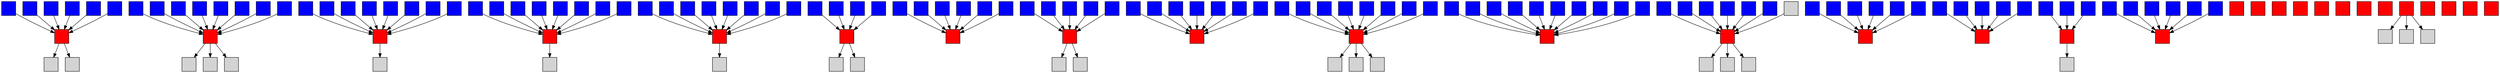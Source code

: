 digraph G {
node[label="",shape=square,style=filled]
"RAM0AF2wYX" [fillcolor=blue,URL="http://purl.org/np/RAM0AF2wYX0vr9wXf1svfJRL0_PhceAnWVb6VVTXunA7U"]
"RAQTRlVBNl" [fillcolor=blue,URL="http://purl.org/np/RAQTRlVBNlJZj7PvwVwpt3HBq56n30DbcIWJZeogGEJvs"]
"RAZdY-Wdpm" [fillcolor=blue,URL="http://purl.org/np/RAZdY-WdpmVRAUyjgdEGhFDG2mD-j8xg1I27hNIQGkltw"]
"RA9jFuc0wO" [fillcolor=blue,URL="http://purl.org/np/RA9jFuc0wOvjd8Tis5w09VDMnwWwGQaUoqqDV2665acHI"]
"RAZILddOsb" [fillcolor=blue,URL="http://purl.org/np/RAZILddOsbnRuIyfpgRsEPSBdwJB6VVZexDnSK5OGfWiY"]
"RAS-uQZear" [fillcolor=blue,URL="http://purl.org/np/RAS-uQZear9RltSQHw4wUJN-Rspq0VrnSD616wvEg2Hfg"]
"RAv2_GJH4P" [fillcolor=blue,URL="http://purl.org/np/RAv2_GJH4PbaapFo6skynYinV9FFOEB9kPGw47HxC6IzI"]
"RAs-odsHvz" [fillcolor=blue,URL="http://purl.org/np/RAs-odsHvz6AqhLYAMELeRXsxbMiKb8f8NzMbxPyDba-Q"]
"RAVOvkxhwJ" [fillcolor=blue,URL="http://purl.org/np/RAVOvkxhwJyssN0QGAwwEkDLhJSyftqp9U-pp4aCHWIl8"]
"RA3bgMLuZr" [fillcolor=blue,URL="http://purl.org/np/RA3bgMLuZraOIlR0MkZATsU_eFtfym5V3kPkGqzXrWykg"]
"RAcOHD6Srp" [fillcolor=blue,URL="http://purl.org/np/RAcOHD6Srpn9Fm0pR0OeprCklZYJj4THRcOcHT3Wj0oEE"]
"RA3d1wNhyQ" [fillcolor=blue,URL="http://purl.org/np/RA3d1wNhyQRILFaCc4WVBXd12ne3pJ-a9NHSGDWiScLJk"]
"RAE1u4Tgwx" [fillcolor=blue,URL="http://purl.org/np/RAE1u4Tgwx0z1kDe1Mcsdn6KRLnomKlqRZFRrTaX-HBcM"]
"RAfnoWhgpC" [fillcolor=blue,URL="http://purl.org/np/RAfnoWhgpCJFcgNOTQ0QE0cTGdIUPZmsvJfNNAQl9asxw"]
"RArrv081fT" [fillcolor=blue,URL="http://purl.org/np/RArrv081fT5rlRJhL6a-Ncimgzlp06badGVDj7kMQOZOE"]
"RA7e61cJDt" [fillcolor=blue,URL="http://purl.org/np/RA7e61cJDtKZCRpIrygSht_h8hp7kte2CdM1OtMiQzyBc"]
"RATnFOH121" [fillcolor=blue,URL="http://purl.org/np/RATnFOH121UVN_q4-PYwL98l_XRFhUb0PGb_hiSGnRD3A"]
"RAU_qtmakL" [fillcolor=blue,URL="http://purl.org/np/RAU_qtmakLsaxm2FkyTFgwP2bDHHBGZk9GBDeT0JAfGm8"]
"RAuw7Fo-S5" [fillcolor=blue,URL="http://purl.org/np/RAuw7Fo-S515A2z48B0fxQBxerj6EQCn5qFLKGQgkZpf0"]
"RA-PZUIhvh" [fillcolor=blue,URL="http://purl.org/np/RA-PZUIhvhl__00ef62icnjpY_LPYPOIssulmbR31c4i8"]
"RARduGmw6u" [fillcolor=blue,URL="http://purl.org/np/RARduGmw6u6XKRLA5nJyNp-B1GsIcgJAqW0GW5TkwLiMs"]
"RAi3F4Zuw8" [fillcolor=blue,URL="http://purl.org/np/RAi3F4Zuw82UXdKRaGgjoBWujM1kfHxMVVJFkem1pFHhw"]
"RAkh8i194_" [fillcolor=blue,URL="http://purl.org/np/RAkh8i194_QadxVVIVMWMzfOyXz9D_3gKiUR4mxn-mM8I"]
"RAiVA25Dj5" [fillcolor=blue,URL="http://purl.org/np/RAiVA25Dj5oyJtyGmVIpLd57TeDJcy6kz5Q7P_WbuMOBI"]
"RApSKKPqmR" [fillcolor=blue,URL="http://purl.org/np/RApSKKPqmRuMaLZBWtWN9X-xqWxieDg2VmWq1HySMnD-k"]
"RARu0NIs9z" [fillcolor=blue,URL="http://purl.org/np/RARu0NIs9zVJw6hm-IF2X-FT84wOEvpgLxnfCeBi94s1s"]
"RAlfwCE-sc" [fillcolor=blue,URL="http://purl.org/np/RAlfwCE-scqpM-dRmws8nlsgueZLmaq__NIzVW5Rui71M"]
"RAorOLuZlf" [fillcolor=blue,URL="http://purl.org/np/RAorOLuZlfyIYI0GypT2_X-Z7Ern_E-P5YieLFu-xSB1s"]
"RAYaSkoABa" [fillcolor=blue,URL="http://purl.org/np/RAYaSkoABaiCEOFIF5NuxtfOtgQGv9YEXc1lhy9ZiVgjE"]
"RAcEWBk7k2" [fillcolor=blue,URL="http://purl.org/np/RAcEWBk7k2IuF_3CHY_EMWEkGQxA4iKb8pLxFN-cyWoC4"]
"RAXC23M6Pu" [fillcolor=blue,URL="http://purl.org/np/RAXC23M6PuzqJyPyI1PxD1kMbAO1hZuhcJ4UojR33sDmQ"]
"RAryFiNK2x" [fillcolor=blue,URL="http://purl.org/np/RAryFiNK2xO4qdxH4NEz0CVbj0poeY_Vn5NBwHhrKdIOk"]
"RAIBpY3_Ob" [fillcolor=blue,URL="http://purl.org/np/RAIBpY3_Ob-fGnTo23yCCu86P1KZzPNdqrime6sEHsUPU"]
"RA4ecYBb3W" [fillcolor=blue,URL="http://purl.org/np/RA4ecYBb3WaYOd-9zB3ZsSSYAR9AvoeN6VC9HfIQfrprs"]
"RA_piT7JTF" [fillcolor=blue,URL="http://purl.org/np/RA_piT7JTF1kFBGqZnYKVswtQamhCy8Edj4eiA0Zatvv0"]
"RA0Ak_exio" [fillcolor=blue,URL="http://purl.org/np/RA0Ak_exioAtnRt7pfhc3qUE7CwgEdHMt89Frp7LWxdb4"]
"RAXdkg1ssT" [fillcolor=blue,URL="http://purl.org/np/RAXdkg1ssTlRWvf-JaVLmxWC_REcW2KkRljhu_9PEBxLM"]
"RA0LO7yFU6" [fillcolor=blue,URL="http://purl.org/np/RA0LO7yFU6d4M6FEzjw-r0Gyuu92B8giyMMKDP-qbvE1c"]
"RAio--7IbP" [fillcolor=blue,URL="http://purl.org/np/RAio--7IbPa3_ZSG3GspUsXeWP2ZwMIzy4Kzos0yZ7NIw"]
"RAR3HGoKQM" [fillcolor=blue,URL="http://purl.org/np/RAR3HGoKQM__H3hMyXc-2uHUTHcSoWFmicAu5BynhZRLY"]
"RAmXsR4TSI" [fillcolor=blue,URL="http://purl.org/np/RAmXsR4TSIJBif6OFLvCSe_3fbtgp79AeI_3adbcyiPPM"]
"RAEo0vVJDl" [fillcolor=blue,URL="http://purl.org/np/RAEo0vVJDl36yjtiPu-Ndyqn-sDaY_NUy5Aax1qinamvQ"]
"RAGfzz5T3p" [fillcolor=blue,URL="http://purl.org/np/RAGfzz5T3p5LQP9rTIpfIjBjsOX6BTL1jl5015NRc_oRE"]
"RAXqhZNkCt" [fillcolor=blue,URL="http://purl.org/np/RAXqhZNkCtSHKHmtwk_PobxwQBCQiEkiCz5X8KVvpsZos"]
"RAXViOb_BV" [fillcolor=blue,URL="http://purl.org/np/RAXViOb_BV-sic87FPqPMaDRhCoy7ewM-7rheZyM79Uz0"]
"RA38HSbTw9" [fillcolor=blue,URL="http://purl.org/np/RA38HSbTw9IinK2q_4lp3aDhh-Jw7fASYLE-Vq3NrD--0"]
"RAopcyinEZ" [fillcolor=blue,URL="http://purl.org/np/RAopcyinEZK-YeTDygVClnLSOcEa-ui-PLtoZToQetNa8"]
"RAug-T7pRS" [fillcolor=blue,URL="http://purl.org/np/RAug-T7pRS3r66x8RLCgglvLWTUPEZU6eELmKijHnoMYM"]
"RAQh4gyQCc" [fillcolor=blue,URL="http://purl.org/np/RAQh4gyQCcdD59fUytOc5kOtq7uoEER0ihJBcxKsheZHM"]
"RALWxVELKu" [fillcolor=blue,URL="http://purl.org/np/RALWxVELKuqrkcO9ud2eXr0E2-ot5bl-0NpOIQi1ktrgI"]
"RAm04lBKr6" [fillcolor=blue,URL="http://purl.org/np/RAm04lBKr6LoOoqyfBw89BEyIZBGrdeLYSU-l1mDdh6wM"]
"RAlbgqbDxG" [fillcolor=blue,URL="http://purl.org/np/RAlbgqbDxGI7DcECkLtvCoYCl0oC7JSjIM3Qmo6xsxU-U"]
"RAx9yefsz4" [fillcolor=blue,URL="http://purl.org/np/RAx9yefsz4xInPLYTsVs8cL4e99c9f13resjxhoeS8b3Y"]
"RAS1chwiFR" [fillcolor=blue,URL="http://purl.org/np/RAS1chwiFRQKcwV_D5PeEKo0B1wiqvzfKCwyGRvabebyA"]
"RAgOEyseOA" [fillcolor=blue,URL="http://purl.org/np/RAgOEyseOAaQI6ITOteiHjDMmtRs5xLFEVDFvwkzfTUyE"]
"RA5lHmfiYf" [fillcolor=blue,URL="http://purl.org/np/RA5lHmfiYfk5-_NiI8wT_ck-yOhcauUfzU8JWlXTNWvm0"]
"RA9B6Vj6uE" [fillcolor=blue,URL="http://purl.org/np/RA9B6Vj6uE6O9Uwjv5SLtxoA6CBCZONJgJ2LJUFhVHbDs"]
"RAPEhX9hEJ" [fillcolor=blue,URL="http://purl.org/np/RAPEhX9hEJCSMWUbeVGWxi2KP-WmzHXQWbSYsc_5s7rGU"]
"RAnF0KQ5CG" [fillcolor=blue,URL="http://purl.org/np/RAnF0KQ5CGBjL-pWk37fg2DXMkgZuzgDNvXnD7wPaTZjY"]
"RAtxvhGFng" [fillcolor=blue,URL="http://purl.org/np/RAtxvhGFng6jC64kXFZ8mmMDc1fsa5WPmRpL0fNoEGwbc"]
"RAw0HUK3Jg" [fillcolor=blue,URL="http://purl.org/np/RAw0HUK3Jg2wJNuyYBcyq2bDnWXkvpQjgcM6OvyUqPPgQ"]
"RA9liKqSCn" [fillcolor=blue,URL="http://purl.org/np/RA9liKqSCnL2E1qLfjr0tgw3LYQVjEhns5Noxpmb23nv0"]
"RA6gx8VCH_" [fillcolor=blue,URL="http://purl.org/np/RA6gx8VCH_HFRNWV3Vuf1gxmjoECFUqYVgJ3aVapFfHls"]
"RAOQfDNyP0" [fillcolor=blue,URL="http://purl.org/np/RAOQfDNyP0cEiYppEG27gQuAaJpI55sOTmdfCP7JWctfc"]
"RAIolZf0Ko" [fillcolor=blue,URL="http://purl.org/np/RAIolZf0Ko5Klrr5FWt0Wqr_GrNa2PxyxLhlz8y4eGIUk"]
"RAaFeW4Bj3" [fillcolor=blue,URL="http://purl.org/np/RAaFeW4Bj3Y7DpKTdi8d3XZVF-8rZJS2v7St62NEdOumg"]
"RAy-yPfCs1" [fillcolor=blue,URL="http://purl.org/np/RAy-yPfCs1qyCgcXIuItdCQ2w5TJMmOSifQ-Tog8yt1N0"]
"RAOaHjJf_7" [fillcolor=blue,URL="http://purl.org/np/RAOaHjJf_7NLnsZCok_mm5vARZ8Jn223owehNSoKjG7Oo"]
"RA157Nzn31" [fillcolor=blue,URL="http://purl.org/np/RA157Nzn31vVtHtrMQgOXML5iyDjjlp3kkp9yVIKU8buw"]
"RAGIam9RdG" [fillcolor=blue,URL="http://purl.org/np/RAGIam9RdG-5otB3CCwDNg1h8pMjUS1Qy4cOLXRlnffjo"]
"RAmxClZM36" [fillcolor=blue,URL="http://purl.org/np/RAmxClZM36_nbsLO4Kw8dyroPBv20DQH3lCNAOnqJXBZ8"]
"RAhoOM0_Pn" [fillcolor=blue,URL="http://purl.org/np/RAhoOM0_PnZ-O30J6Gz7rTy3b6jIRlAq_kKOD8wLYVcO4"]
"RAhyiHbc_7" [fillcolor=blue,URL="http://purl.org/np/RAhyiHbc_7uGqAhD-DE4YPyX9uJ1Yg5Er9bTr0RhZ0vSs"]
"RA-miPrNdy" [fillcolor=blue,URL="http://purl.org/np/RA-miPrNdymKxeAk5hyVFlTQ35vPEJTF4YvmYAcQ8ufOA"]
"RA4zu3y98z" [fillcolor=blue,URL="http://purl.org/np/RA4zu3y98zRapBDzYOuBf--RkJCAgnQA393Pb_IHawWBI"]
"RAa0IEe29L" [fillcolor=blue,URL="http://purl.org/np/RAa0IEe29Lp_w4oGM-JZgP5AAgF1xcLx-aWkvwi5Sg9XM"]
"RAEXBWB39Z" [fillcolor=blue,URL="http://purl.org/np/RAEXBWB39ZKCaNTalc0K6hrU1UdWQpRu7Rl8RDO4fBydo"]
"RAnghJFLSo" [fillcolor=blue,URL="http://purl.org/np/RAnghJFLSoLxO6AHk6tCbIa8wEus26nqgqO91BuMehvow"]
"RA9RcAQhZ9" [fillcolor=blue,URL="http://purl.org/np/RA9RcAQhZ9tZvErcz-xEsptVcUx84CnXC1hvEUsp2N2vs"]
"RAkEKGauZL" [fillcolor=blue,URL="http://purl.org/np/RAkEKGauZLl4Vs9giLT5aqCJlAIzpD8Iu9MD8kMMgs70s"]
"RAkE7yrMj7" [fillcolor=blue,URL="http://purl.org/np/RAkE7yrMj7qDvlTFP4aLOZCqtTInXGsm93kZaO7fkEixs"]
"RAnb5-OisR" [fillcolor=blue,URL="http://purl.org/np/RAnb5-OisRldUSR06piqwRDOZ7YKroF_RdecKroUtO2lg"]
"RAFMU1Z7kx" [fillcolor=blue,URL="http://purl.org/np/RAFMU1Z7kxuFhoaqJG7I_W1NnplPYKB7Cm1eEhFeCtvM8"]
"RA9KmNH-j6" [fillcolor=blue,URL="http://purl.org/np/RA9KmNH-j6YINX5zo0Q-ykj8SfyW0c7HA-IK5qHxuf2gk"]
"RAulb_vr2Z" [fillcolor=blue,URL="http://purl.org/np/RAulb_vr2ZUKLUBUhsx8RWC75c4UViIcLXaMMbn7z4JuE"]
"RAz-E7YOwL" [fillcolor=blue,URL="http://purl.org/np/RAz-E7YOwL-RCifo12zsEs0J50LlXkWwgcLpx3CTh3hGM"]
"RAZQ8pshLD" [fillcolor=blue,URL="http://purl.org/np/RAZQ8pshLDm1v2imvtF2apl9rAP0MjeCpD0kZ6ky6mV24"]
"RAOBLvwlzr" [fillcolor=blue,URL="http://purl.org/np/RAOBLvwlzrROjza_vzDuMiG8Ea1qc0JISyoNFt8OJDk3M"]
"RAFiUTEjer" [fillcolor=blue,URL="http://purl.org/np/RAFiUTEjerOTBy0fscTQrTDDKoqaGBL3NXPxterEVMfs4"]
"RApW7pD3e_" [fillcolor=blue,URL="http://purl.org/np/RApW7pD3e_EaM9sbgRRd9YXbtwghe-d-eGJkzdpyPCyHo"]
"RA5Y6zgm_H" [fillcolor=blue,URL="http://purl.org/np/RA5Y6zgm_H4vBAFLKkwsLkRdxwE90YkSQ5Pq_YQXA7ERE"]
"RAUIRPBS5x" [fillcolor=blue,URL="http://purl.org/np/RAUIRPBS5xg8wc9LR6s4kiuTf5kSkyYlaHqIAO6LCqHMY"]
"RACefo-6H6" [fillcolor=blue,URL="http://purl.org/np/RACefo-6H6Mu2grt1xMgw-_23yzqCmZXhE4cycALDXrHg"]
"RAkjk3apcZ" [fillcolor=blue,URL="http://purl.org/np/RAkjk3apcZT3cBU-snbQ2ciW9BpOX_Y25ONOAOjxjOUPU"]
"RAvKVAhQ4K" [fillcolor=blue,URL="http://purl.org/np/RAvKVAhQ4K1XOV7VuVj7sOHu9DWTrzowXRH4qffzf5my8"]
"RAx9CGRhae" [fillcolor=blue,URL="http://purl.org/np/RAx9CGRhaeTQFExlb1xrUlk1tVSQv1uj58vesTalQOkLE"]
"RARw63N4Sh" [fillcolor=blue,URL="http://purl.org/np/RARw63N4ShSDNoVWjzrGlBDQL145KY5lku9ANh24rRE74"]
"RASUNuFag1" [fillcolor=blue,URL="http://purl.org/np/RASUNuFag1tEc7eMPQZovFiQZtA29DIFplZ982LQdg838"]
"RA0AMmdDvY" [fillcolor=blue,URL="http://purl.org/np/RA0AMmdDvY5MpFV1JIroq2akgWPYgSfyKLxpjoHn1Oaro"]
"RAl1q8Wcan" [fillcolor=blue,URL="http://purl.org/np/RAl1q8Wcan6qcYeek9WHXv736vuPJr3x-M9ZoeZNy6_x8"]
"RALbwlXSd3" [fillcolor=blue,URL="http://purl.org/np/RALbwlXSd3y1WviWuEdITD87lSbTIY5r52sf1M5xz46YQ"]
"RA7k6cVTww" [fillcolor=blue,URL="http://purl.org/np/RA7k6cVTww-PUNrhFom4tp379xF9R4bB7O68igHo-4E1E"]
"RAqj2d3QxM" [fillcolor=blue,URL="http://purl.org/np/RAqj2d3QxMBAvsKYuXlcHCLYq7DZ34GiSbUd5biYUItmk"]
"RAeSpvWpda" [fillcolor=blue,URL="http://purl.org/np/RAeSpvWpdaPJZj1L51mBnAq_AqWXmh5fKlEyOSdex64m0"]
"RAwcS7tG-K" -> "RAWCmrfeUU"
"RAM0AF2wYX" -> "RAPLWOEA5t"
"RAQTRlVBNl" -> "RASZZ5T1Ca"
"RAZdY-Wdpm" -> "RAGo62Hb_B"
"RA9jFuc0wO" -> "RATc9O9tCd"
"RAZILddOsb" -> "RAPLWOEA5t"
"RAS-uQZear" -> "RAjk3YoNyd"
"RAv2_GJH4P" -> "RAWcrMY8mn"
"RAs-odsHvz" -> "RAmfrSLt-W"
"RAVOvkxhwJ" -> "RAYJe1ruxz"
"RA3bgMLuZr" -> "RASZZ5T1Ca"
"RAcOHD6Srp" -> "RASZZ5T1Ca"
"RA3d1wNhyQ" -> "RA2JlYTWhC"
"RAE1u4Tgwx" -> "RAxxJWyH8O"
"RAfnoWhgpC" -> "RASZZ5T1Ca"
"RArrv081fT" -> "RAYJe1ruxz"
"RA7e61cJDt" -> "RAWcrMY8mn"
"RATnFOH121" -> "RAjk3YoNyd"
"RAU_qtmakL" -> "RAjk3YoNyd"
"RAuw7Fo-S5" -> "RAjk3YoNyd"
"RA-PZUIhvh" -> "RAsdV8EQ1q"
"RARduGmw6u" -> "RA2JlYTWhC"
"RAi3F4Zuw8" -> "RAGo62Hb_B"
"RAkh8i194_" -> "RAGo62Hb_B"
"RAiVA25Dj5" -> "RASZZ5T1Ca"
"RApSKKPqmR" -> "RAWCmrfeUU"
"RARu0NIs9z" -> "RAYJe1ruxz"
"RAlfwCE-sc" -> "RAmfrSLt-W"
"RAorOLuZlf" -> "RAxxJWyH8O"
"RAYaSkoABa" -> "RAGgV-nRMW"
"RAcEWBk7k2" -> "RAGgV-nRMW"
"RAXC23M6Pu" -> "RAGgV-nRMW"
"RAryFiNK2x" -> "RAIWvdnjqm"
"RAIBpY3_Ob" -> "RA2JlYTWhC"
"RA4ecYBb3W" -> "RAsdV8EQ1q"
"RA_piT7JTF" -> "RAWCmrfeUU"
"RA0Ak_exio" -> "RAmfrSLt-W"
"RAXdkg1ssT" -> "RATc9O9tCd"
"RA0LO7yFU6" -> "RAGo62Hb_B"
"RAio--7IbP" -> "RAGo62Hb_B"
"RAR3HGoKQM" -> "RAPLWOEA5t"
"RAmXsR4TSI" -> "RAjk3YoNyd"
"RAEo0vVJDl" -> "RAsdV8EQ1q"
"RAGfzz5T3p" -> "RAxxJWyH8O"
"RAXqhZNkCt" -> "RAGgV-nRMW"
"RAXViOb_BV" -> "RAGgV-nRMW"
"RA38HSbTw9" -> "RA2JlYTWhC"
"RAopcyinEZ" -> "RA2JlYTWhC"
"RAug-T7pRS" -> "RAsdV8EQ1q"
"RAQh4gyQCc" -> "RAsdV8EQ1q"
"RALWxVELKu" -> "RAWCmrfeUU"
"RAm04lBKr6" -> "RAWCmrfeUU"
"RAlbgqbDxG" -> "RAmfrSLt-W"
"RAx9yefsz4" -> "RAIWvdnjqm"
"RAS1chwiFR" -> "RAIWvdnjqm"
"RAgOEyseOA" -> "RAIWvdnjqm"
"RA5lHmfiYf" -> "RAc5YYnYev"
"RA9B6Vj6uE" -> "RA2JlYTWhC"
"RAPEhX9hEJ" -> "RAsdV8EQ1q"
"RAnF0KQ5CG" -> "RAWCmrfeUU"
"RAtxvhGFng" -> "RATc9O9tCd"
"RAw0HUK3Jg" -> "RATc9O9tCd"
"RA9liKqSCn" -> "RAGo62Hb_B"
"RA6gx8VCH_" -> "RAPLWOEA5t"
"RAOQfDNyP0" -> "RASZZ5T1Ca"
"RAIolZf0Ko" -> "RAWcrMY8mn"
"RAaFeW4Bj3" -> "RAsdV8EQ1q"
"RAy-yPfCs1" -> "RAxxJWyH8O"
"RAOaHjJf_7" -> "RAPLWOEA5t"
"RA157Nzn31" -> "RAGgV-nRMW"
"RAGIam9RdG" -> "RA2JlYTWhC"
"RAmxClZM36" -> "RAsdV8EQ1q"
"RAhoOM0_Pn" -> "RAsdV8EQ1q"
"RAhyiHbc_7" -> "RAsdV8EQ1q"
"RA-miPrNdy" -> "RAmfrSLt-W"
"RA4zu3y98z" -> "RAmfrSLt-W"
"RAa0IEe29L" -> "RAjk3YoNyd"
"RAEXBWB39Z" -> "RAjk3YoNyd"
"RAnghJFLSo" -> "RAWcrMY8mn"
"RA9RcAQhZ9" -> "RAIWvdnjqm"
"RAkEKGauZL" -> "RAPLWOEA5t"
"RAkE7yrMj7" -> "RAYJe1ruxz"
"RAnb5-OisR" -> "RAYJe1ruxz"
"RAFMU1Z7kx" -> "RASZZ5T1Ca"
"RA9KmNH-j6" -> "RAGo62Hb_B"
"RAulb_vr2Z" -> "RATc9O9tCd"
"RAz-E7YOwL" -> "RA5rRFy9eD"
"RAZQ8pshLD" -> "RA5rRFy9eD"
"RAOBLvwlzr" -> "RA5rRFy9eD"
"RAFiUTEjer" -> "RA5rRFy9eD"
"RApW7pD3e_" -> "RAc5YYnYev"
"RA5Y6zgm_H" -> "RAc5YYnYev"
"RAUIRPBS5x" -> "RAjk3YoNyd"
"RACefo-6H6" -> "RAxxJWyH8O"
"RAkjk3apcZ" -> "RAGo62Hb_B"
"RAvKVAhQ4K" -> "RAxxJWyH8O"
"RAx9CGRhae" -> "RATc9O9tCd"
"RARw63N4Sh" -> "RASZZ5T1Ca"
"RASUNuFag1" -> "RATc9O9tCd"
"RA0AMmdDvY" -> "RAxxJWyH8O"
"RAl1q8Wcan" -> "RATc9O9tCd"
"RALbwlXSd3" -> "RAxxJWyH8O"
"RA7k6cVTww" -> "RA5rRFy9eD"
"RAqj2d3QxM" -> "RAWCmrfeUU"
"RAeSpvWpda" -> "RA5rRFy9eD"
"RATc9O9tCd" [fillcolor=red]
"RAmfrSLt-W" [fillcolor=red]
"RAGo62Hb_B" [fillcolor=red]
"RAWcrMY8mn" [fillcolor=red]
"RAGgV-nRMW" [fillcolor=red]
"RAsdV8EQ1q" [fillcolor=red]
"RAIWvdnjqm" [fillcolor=red]
"RAc5YYnYev" [fillcolor=red]
"RAxBBJ2Wko" [fillcolor=red]
"RAmG2bXxwk" [fillcolor=red]
"RA1FoHM9lw" [fillcolor=red]
"RAyg4UgIVo" [fillcolor=red]
"RAeRSya2qI" [fillcolor=red]
"RA22JAQihY" [fillcolor=red]
"RAXkuXJ4IK" [fillcolor=red]
"RAbWbJCYlL" [fillcolor=red]
"RAn15vsPJE" [fillcolor=red]
"RAgoIxfXPq" [fillcolor=red]
"RAoo8EvTgf" [fillcolor=red]
"RABzhulhaP" [fillcolor=red]
"RAMgThXW6x" [fillcolor=red]
"RAPLWOEA5t" [fillcolor=red]
"RASZZ5T1Ca" [fillcolor=red]
"RAxxJWyH8O" [fillcolor=red]
"RAjk3YoNyd" [fillcolor=red]
"RA2JlYTWhC" [fillcolor=red]
"RAYJe1ruxz" [fillcolor=red]
"RAWCmrfeUU" [fillcolor=red]
"RA5rRFy9eD" [fillcolor=red]
"RASZZ5T1Ca" -> "RAXecDWH8g"
"RASZZ5T1Ca" -> "RA9UaQM3wV"
"RASZZ5T1Ca" -> "RACS5sSm45"
"RAGo62Hb_B" -> "RAPVWYH0x-"
"RAxxJWyH8O" -> "RANAxL2OxG"
"RAxxJWyH8O" -> "RAtsHwzNs3"
"RAYJe1ruxz" -> "RAlKYv_sE8"
"RAPLWOEA5t" -> "RAodU4AmRj"
"RAPLWOEA5t" -> "RAFQovt9yQ"
"RAWCmrfeUU" -> "RAuLZtfsHn"
"RAWCmrfeUU" -> "RAjD4-Q2kO"
"RAWcrMY8mn" -> "RAY2Gg01ff"
"RAn15vsPJE" -> "RAOxICL4UL"
"RAWcrMY8mn" -> "RAEpHUXRKt"
"RAjk3YoNyd" -> "RA6snbuih8"
"RAc5YYnYev" -> "RAVYczMihU"
"RAxxJWyH8O" -> "RAY3LaUoVt"
"RAYJe1ruxz" -> "RAIwMZ0StX"
"RATc9O9tCd" -> "RAUxfk7XeL"
"RAWCmrfeUU" -> "RAvOAyEg-J"
"RAn15vsPJE" -> "RA9pwySo43"
"RAn15vsPJE" -> "RAlfRfPak2"
}
